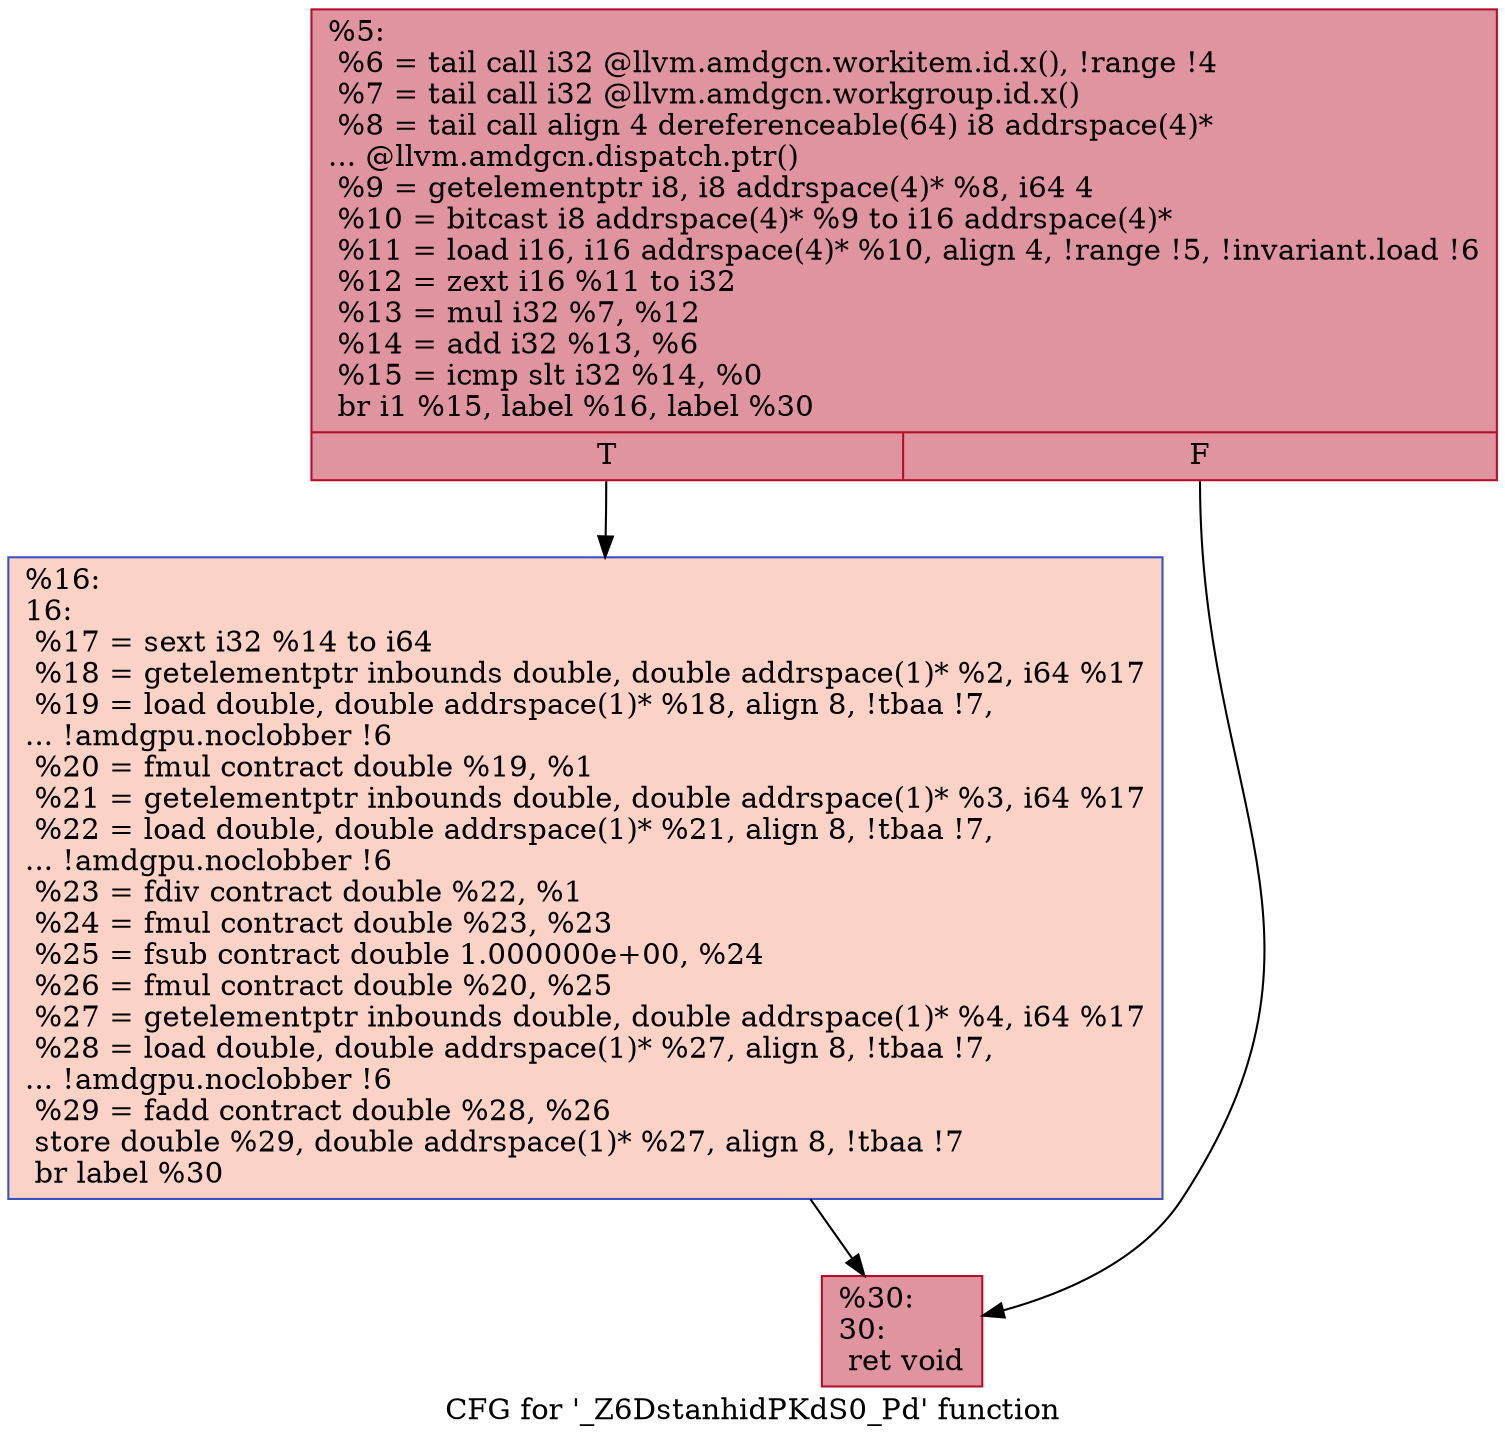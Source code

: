 digraph "CFG for '_Z6DstanhidPKdS0_Pd' function" {
	label="CFG for '_Z6DstanhidPKdS0_Pd' function";

	Node0x5a15290 [shape=record,color="#b70d28ff", style=filled, fillcolor="#b70d2870",label="{%5:\l  %6 = tail call i32 @llvm.amdgcn.workitem.id.x(), !range !4\l  %7 = tail call i32 @llvm.amdgcn.workgroup.id.x()\l  %8 = tail call align 4 dereferenceable(64) i8 addrspace(4)*\l... @llvm.amdgcn.dispatch.ptr()\l  %9 = getelementptr i8, i8 addrspace(4)* %8, i64 4\l  %10 = bitcast i8 addrspace(4)* %9 to i16 addrspace(4)*\l  %11 = load i16, i16 addrspace(4)* %10, align 4, !range !5, !invariant.load !6\l  %12 = zext i16 %11 to i32\l  %13 = mul i32 %7, %12\l  %14 = add i32 %13, %6\l  %15 = icmp slt i32 %14, %0\l  br i1 %15, label %16, label %30\l|{<s0>T|<s1>F}}"];
	Node0x5a15290:s0 -> Node0x5a17160;
	Node0x5a15290:s1 -> Node0x5a171f0;
	Node0x5a17160 [shape=record,color="#3d50c3ff", style=filled, fillcolor="#f59c7d70",label="{%16:\l16:                                               \l  %17 = sext i32 %14 to i64\l  %18 = getelementptr inbounds double, double addrspace(1)* %2, i64 %17\l  %19 = load double, double addrspace(1)* %18, align 8, !tbaa !7,\l... !amdgpu.noclobber !6\l  %20 = fmul contract double %19, %1\l  %21 = getelementptr inbounds double, double addrspace(1)* %3, i64 %17\l  %22 = load double, double addrspace(1)* %21, align 8, !tbaa !7,\l... !amdgpu.noclobber !6\l  %23 = fdiv contract double %22, %1\l  %24 = fmul contract double %23, %23\l  %25 = fsub contract double 1.000000e+00, %24\l  %26 = fmul contract double %20, %25\l  %27 = getelementptr inbounds double, double addrspace(1)* %4, i64 %17\l  %28 = load double, double addrspace(1)* %27, align 8, !tbaa !7,\l... !amdgpu.noclobber !6\l  %29 = fadd contract double %28, %26\l  store double %29, double addrspace(1)* %27, align 8, !tbaa !7\l  br label %30\l}"];
	Node0x5a17160 -> Node0x5a171f0;
	Node0x5a171f0 [shape=record,color="#b70d28ff", style=filled, fillcolor="#b70d2870",label="{%30:\l30:                                               \l  ret void\l}"];
}
